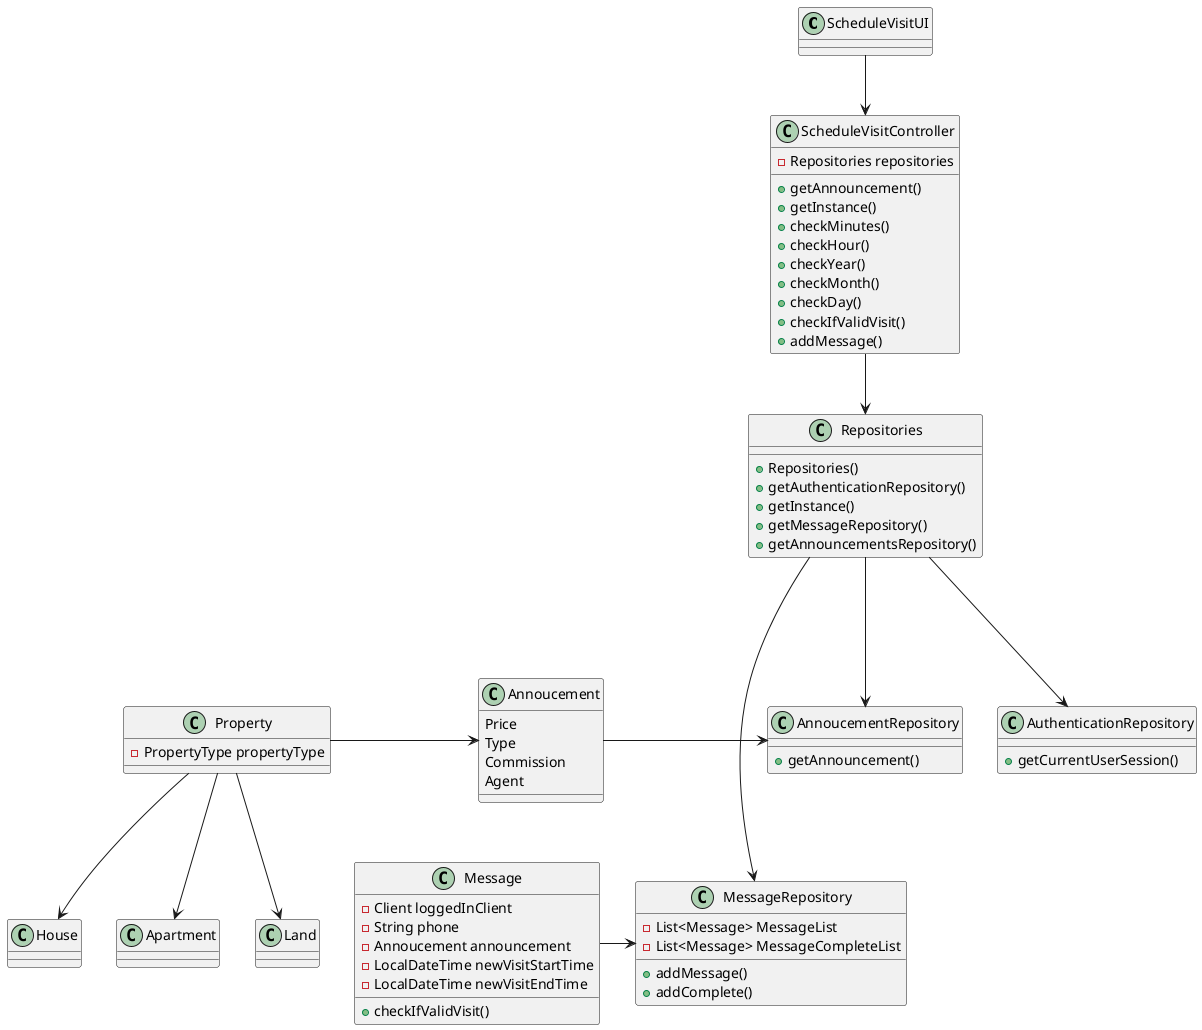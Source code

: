 @startuml
'https://plantuml.com/sequence-diagram

@startuml

class ScheduleVisitUI{
}
class ScheduleVisitController{
-Repositories repositories

+getAnnouncement()
+getInstance()
+checkMinutes()
+checkHour()
+checkYear()
+checkMonth()
+checkDay()
+checkIfValidVisit()
+addMessage()
}

class Repositories{
+Repositories()
+getAuthenticationRepository()
+getInstance()
+getMessageRepository()
+getAnnouncementsRepository()
}



class Message{
-Client loggedInClient
-String phone
-Annoucement announcement
-LocalDateTime newVisitStartTime
-LocalDateTime newVisitEndTime

+checkIfValidVisit()
}

class MessageRepository{
-List<Message> MessageList
-List<Message> MessageCompleteList

+addMessage()
+addComplete()
}

class AuthenticationRepository{
+getCurrentUserSession()
}

class Property{
-PropertyType propertyType
}
class House{
}
class Apartment{
}
class Land{
}

class Annoucement{
Price
Type
Commission
Agent
}

class AnnoucementRepository{
+getAnnouncement()
}



ScheduleVisitUI --> ScheduleVisitController

ScheduleVisitController --> Repositories

Repositories ----> MessageRepository
Repositories ---> AnnoucementRepository
Repositories ---> AuthenticationRepository

Message ->MessageRepository



Annoucement -> AnnoucementRepository
Property -> Annoucement
Property --> House
Property --> Apartment
Property --> Land

@enduml